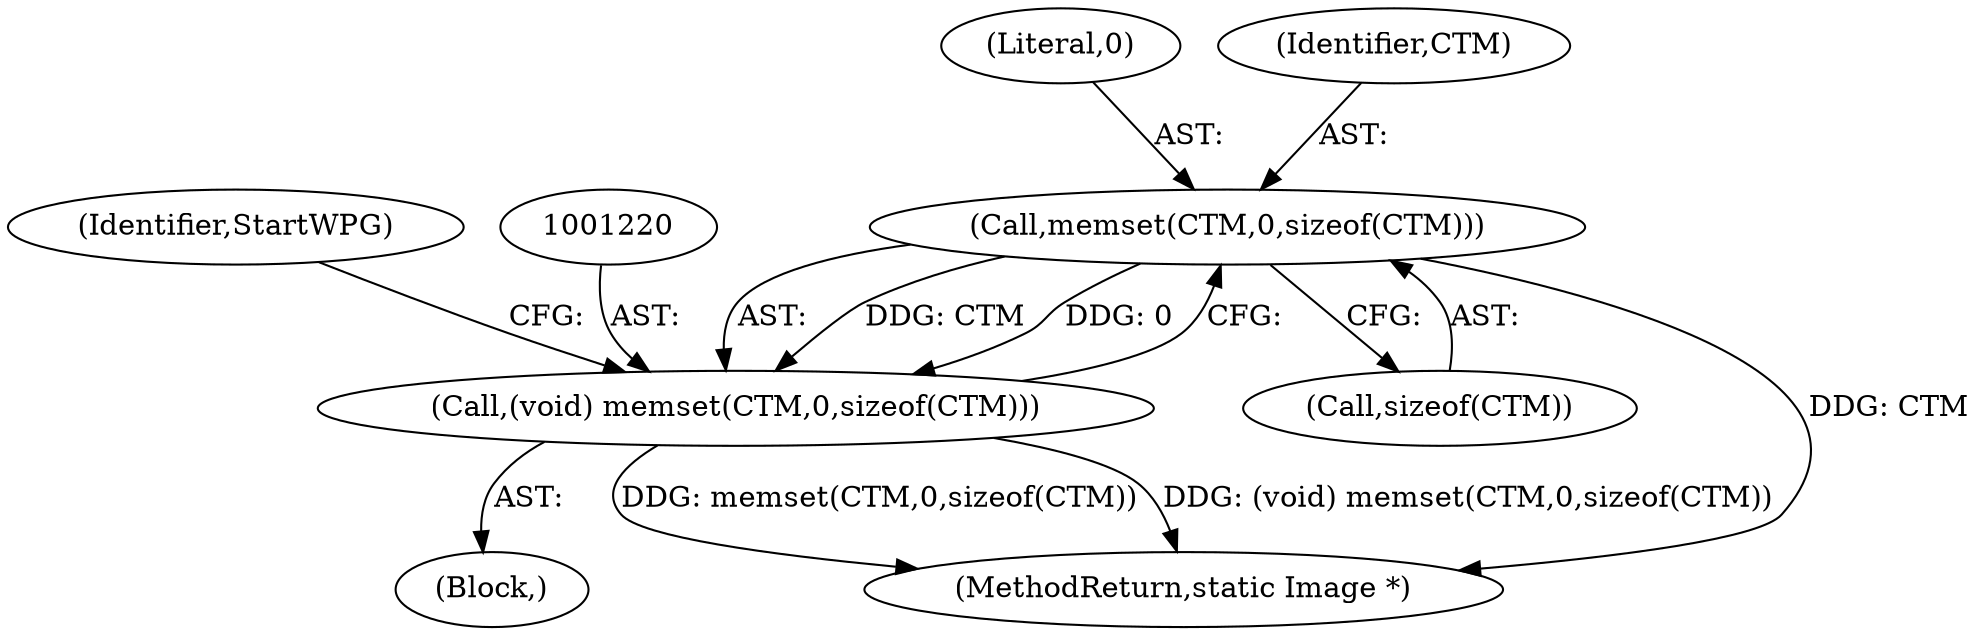 digraph "0_ImageMagick_aecd0ada163a4d6c769cec178955d5f3e9316f2f_1@API" {
"1001221" [label="(Call,memset(CTM,0,sizeof(CTM)))"];
"1001219" [label="(Call,(void) memset(CTM,0,sizeof(CTM)))"];
"1000327" [label="(Block,)"];
"1001223" [label="(Literal,0)"];
"1001224" [label="(Call,sizeof(CTM))"];
"1001219" [label="(Call,(void) memset(CTM,0,sizeof(CTM)))"];
"1001228" [label="(Identifier,StartWPG)"];
"1001222" [label="(Identifier,CTM)"];
"1001221" [label="(Call,memset(CTM,0,sizeof(CTM)))"];
"1001942" [label="(MethodReturn,static Image *)"];
"1001221" -> "1001219"  [label="AST: "];
"1001221" -> "1001224"  [label="CFG: "];
"1001222" -> "1001221"  [label="AST: "];
"1001223" -> "1001221"  [label="AST: "];
"1001224" -> "1001221"  [label="AST: "];
"1001219" -> "1001221"  [label="CFG: "];
"1001221" -> "1001942"  [label="DDG: CTM"];
"1001221" -> "1001219"  [label="DDG: CTM"];
"1001221" -> "1001219"  [label="DDG: 0"];
"1001219" -> "1000327"  [label="AST: "];
"1001220" -> "1001219"  [label="AST: "];
"1001228" -> "1001219"  [label="CFG: "];
"1001219" -> "1001942"  [label="DDG: memset(CTM,0,sizeof(CTM))"];
"1001219" -> "1001942"  [label="DDG: (void) memset(CTM,0,sizeof(CTM))"];
}
